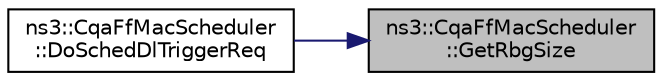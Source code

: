 digraph "ns3::CqaFfMacScheduler::GetRbgSize"
{
 // LATEX_PDF_SIZE
  edge [fontname="Helvetica",fontsize="10",labelfontname="Helvetica",labelfontsize="10"];
  node [fontname="Helvetica",fontsize="10",shape=record];
  rankdir="RL";
  Node1 [label="ns3::CqaFfMacScheduler\l::GetRbgSize",height=0.2,width=0.4,color="black", fillcolor="grey75", style="filled", fontcolor="black",tooltip="Get RGB Size."];
  Node1 -> Node2 [dir="back",color="midnightblue",fontsize="10",style="solid",fontname="Helvetica"];
  Node2 [label="ns3::CqaFfMacScheduler\l::DoSchedDlTriggerReq",height=0.2,width=0.4,color="black", fillcolor="white", style="filled",URL="$classns3_1_1_cqa_ff_mac_scheduler.html#a3840f199996b4470ce8d9b19bf435c5d",tooltip="Sched DL RLC Buffer Request."];
}
